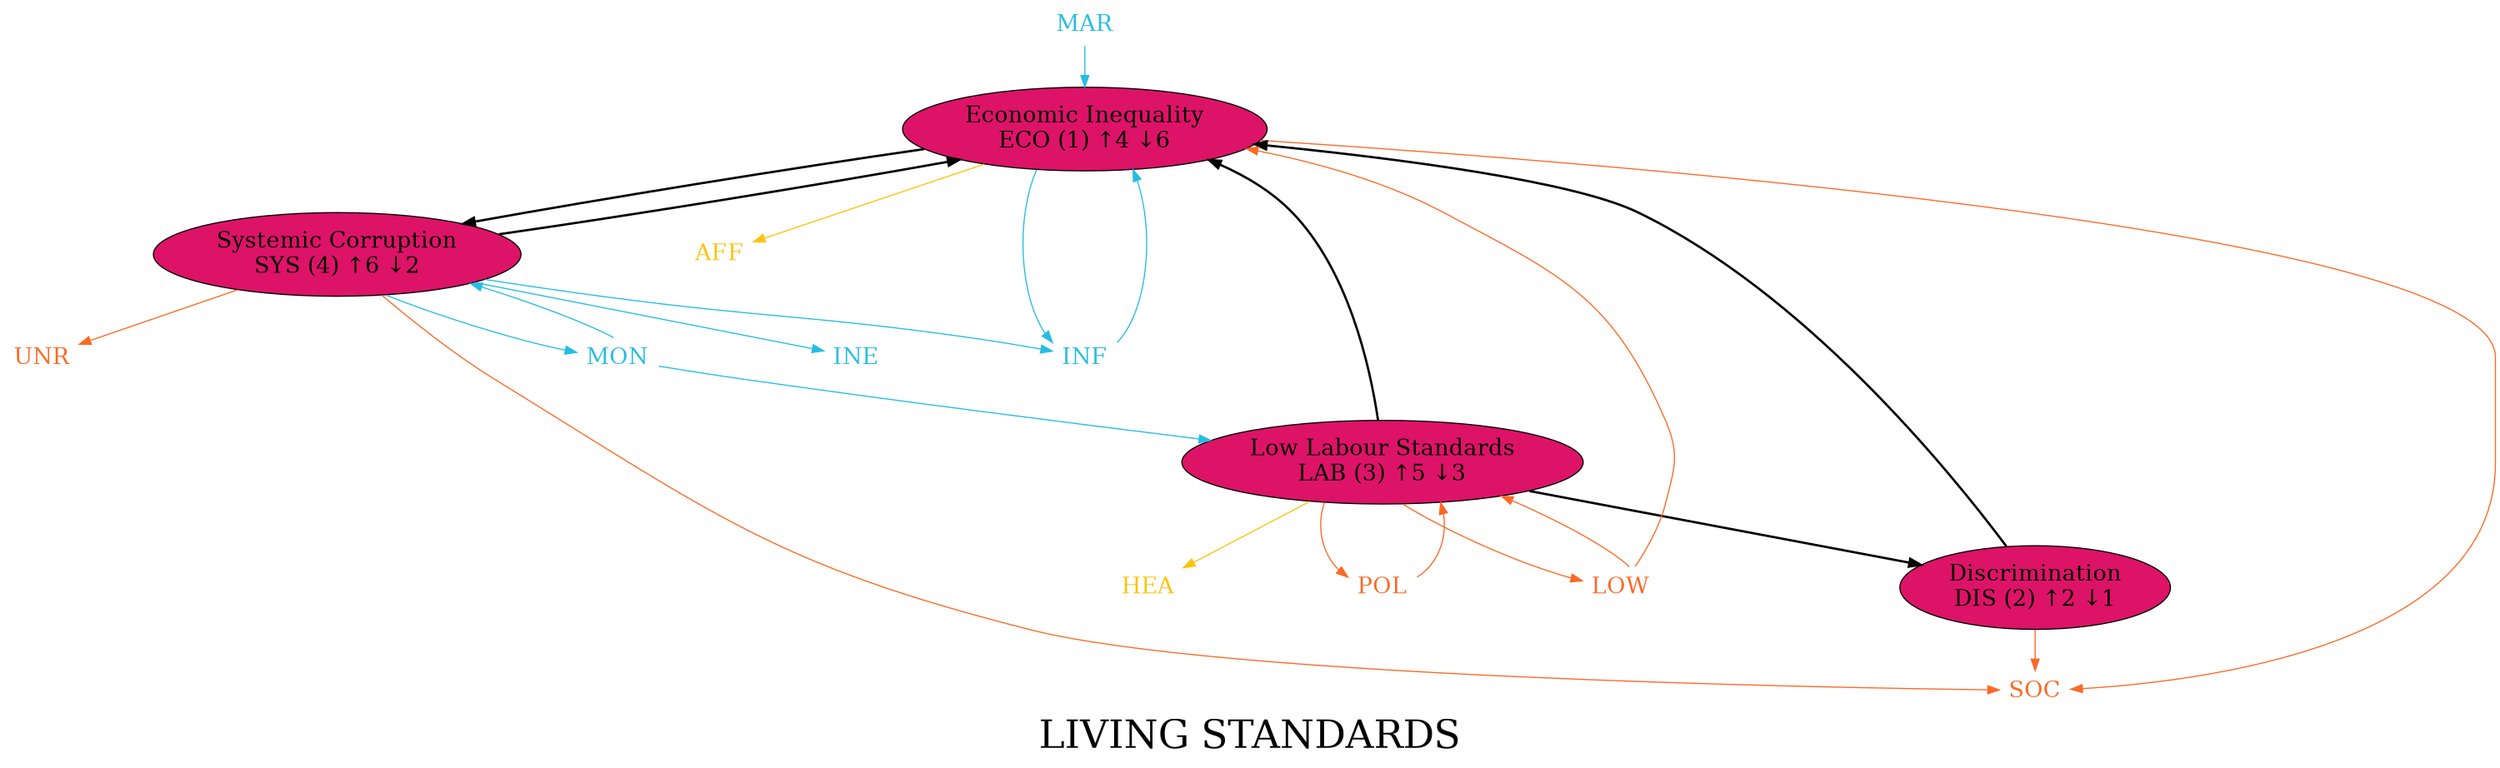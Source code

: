 digraph {
	graph [fontsize=34 label="LIVING STANDARDS" landscape=portrait mindist=2.0 nodesep=2.0 size="20,20"]
	N0 [label="Economic Inequality
ECO (1) &uarr;4 &darr;6" fillcolor="#dd1367" fontsize=20 shape=oval style=filled]
	N1 [label="Low Labour Standards
LAB (3) &uarr;5 &darr;3" fillcolor="#dd1367" fontsize=20 shape=oval style=filled]
	N2 [label="Systemic Corruption
SYS (4) &uarr;6 &darr;2" fillcolor="#dd1367" fontsize=20 shape=oval style=filled]
	N3 [label="Discrimination
DIS (2) &uarr;2 &darr;1" fillcolor="#dd1367" fontsize=20 shape=oval style=filled]
	N4 [label=MON fontcolor="#26bde2" fontsize=20 shape=plaintext]
	N5 [label=AFF fontcolor="#fcc30b" fontsize=20 shape=plaintext]
	N6 [label=HEA fontcolor="#fcc30b" fontsize=20 shape=plaintext]
	N7 [label=SOC fontcolor="#fd6925" fontsize=20 shape=plaintext]
	N8 [label=MAR fontcolor="#26bde2" fontsize=20 shape=plaintext]
	N9 [label=INF fontcolor="#26bde2" fontsize=20 shape=plaintext]
	N10 [label=POL fontcolor="#fd6925" fontsize=20 shape=plaintext]
	N11 [label=INE fontcolor="#26bde2" fontsize=20 shape=plaintext]
	N12 [label=UNR fontcolor="#fd6925" fontsize=20 shape=plaintext]
	N13 [label=LOW fontcolor="#fd6925" fontsize=20 shape=plaintext]
	N0 -> N9 [color="#26bde2" style=solid]
	N0 -> N5 [color="#fcc30b" style=solid]
	N0 -> N7 [color="#fd6925" style=solid]
	N0 -> N2 [color=black style=bold]
	N1 -> N0 [color=black style=bold]
	N1 -> N6 [color="#fcc30b" style=solid]
	N1 -> N3 [color=black style=bold]
	N1 -> N10 [color="#fd6925" style=solid]
	N1 -> N13 [color="#fd6925" style=solid]
	N2 -> N0 [color=black style=bold]
	N2 -> N11 [color="#26bde2" style=solid]
	N2 -> N4 [color="#26bde2" style=solid]
	N2 -> N7 [color="#fd6925" style=solid]
	N2 -> N9 [color="#26bde2" style=solid]
	N2 -> N12 [color="#fd6925" style=solid]
	N3 -> N0 [color=black style=bold]
	N3 -> N7 [color="#fd6925" style=solid]
	N9 -> N0 [color="#26bde2"]
	N13 -> N0 [color="#fd6925"]
	N13 -> N1 [color="#fd6925"]
	N8 -> N0 [color="#26bde2"]
	N4 -> N2 [color="#26bde2"]
	N4 -> N1 [color="#26bde2"]
	N10 -> N1 [color="#fd6925"]
}